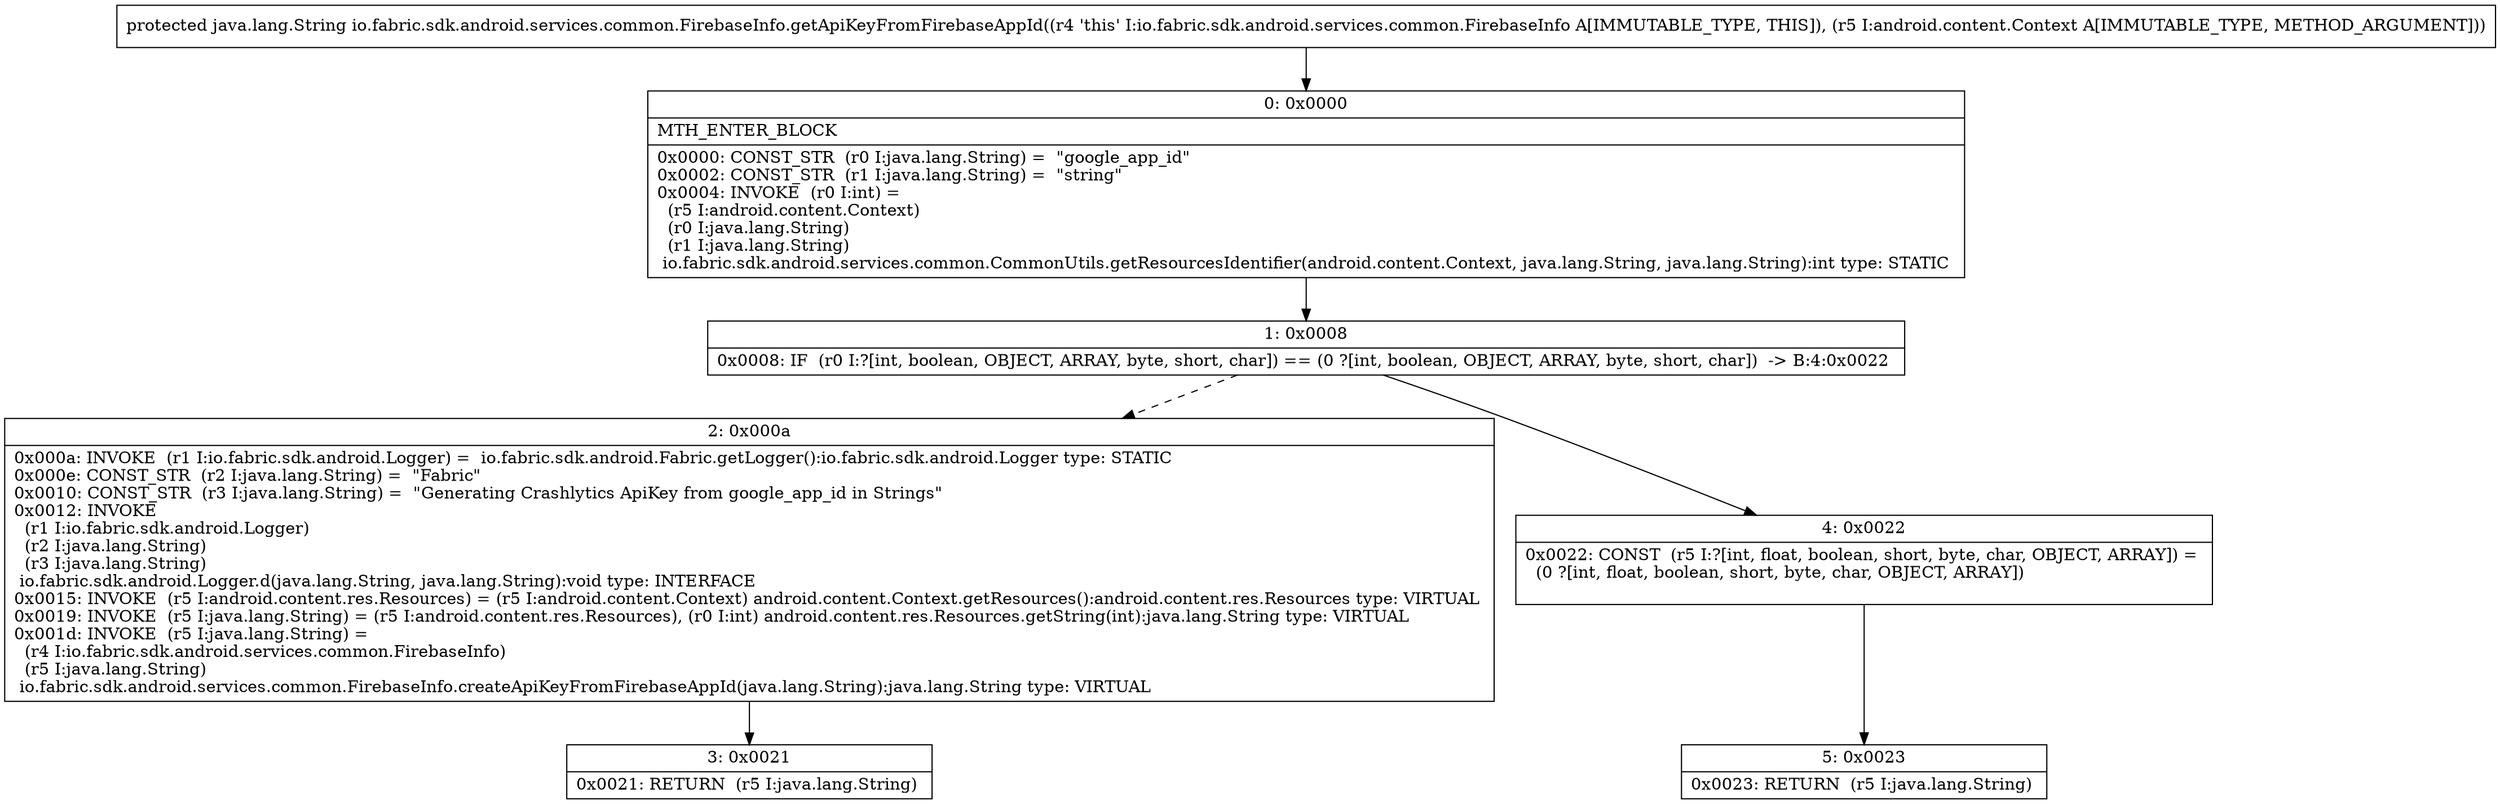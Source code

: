 digraph "CFG forio.fabric.sdk.android.services.common.FirebaseInfo.getApiKeyFromFirebaseAppId(Landroid\/content\/Context;)Ljava\/lang\/String;" {
Node_0 [shape=record,label="{0\:\ 0x0000|MTH_ENTER_BLOCK\l|0x0000: CONST_STR  (r0 I:java.lang.String) =  \"google_app_id\" \l0x0002: CONST_STR  (r1 I:java.lang.String) =  \"string\" \l0x0004: INVOKE  (r0 I:int) = \l  (r5 I:android.content.Context)\l  (r0 I:java.lang.String)\l  (r1 I:java.lang.String)\l io.fabric.sdk.android.services.common.CommonUtils.getResourcesIdentifier(android.content.Context, java.lang.String, java.lang.String):int type: STATIC \l}"];
Node_1 [shape=record,label="{1\:\ 0x0008|0x0008: IF  (r0 I:?[int, boolean, OBJECT, ARRAY, byte, short, char]) == (0 ?[int, boolean, OBJECT, ARRAY, byte, short, char])  \-\> B:4:0x0022 \l}"];
Node_2 [shape=record,label="{2\:\ 0x000a|0x000a: INVOKE  (r1 I:io.fabric.sdk.android.Logger) =  io.fabric.sdk.android.Fabric.getLogger():io.fabric.sdk.android.Logger type: STATIC \l0x000e: CONST_STR  (r2 I:java.lang.String) =  \"Fabric\" \l0x0010: CONST_STR  (r3 I:java.lang.String) =  \"Generating Crashlytics ApiKey from google_app_id in Strings\" \l0x0012: INVOKE  \l  (r1 I:io.fabric.sdk.android.Logger)\l  (r2 I:java.lang.String)\l  (r3 I:java.lang.String)\l io.fabric.sdk.android.Logger.d(java.lang.String, java.lang.String):void type: INTERFACE \l0x0015: INVOKE  (r5 I:android.content.res.Resources) = (r5 I:android.content.Context) android.content.Context.getResources():android.content.res.Resources type: VIRTUAL \l0x0019: INVOKE  (r5 I:java.lang.String) = (r5 I:android.content.res.Resources), (r0 I:int) android.content.res.Resources.getString(int):java.lang.String type: VIRTUAL \l0x001d: INVOKE  (r5 I:java.lang.String) = \l  (r4 I:io.fabric.sdk.android.services.common.FirebaseInfo)\l  (r5 I:java.lang.String)\l io.fabric.sdk.android.services.common.FirebaseInfo.createApiKeyFromFirebaseAppId(java.lang.String):java.lang.String type: VIRTUAL \l}"];
Node_3 [shape=record,label="{3\:\ 0x0021|0x0021: RETURN  (r5 I:java.lang.String) \l}"];
Node_4 [shape=record,label="{4\:\ 0x0022|0x0022: CONST  (r5 I:?[int, float, boolean, short, byte, char, OBJECT, ARRAY]) = \l  (0 ?[int, float, boolean, short, byte, char, OBJECT, ARRAY])\l \l}"];
Node_5 [shape=record,label="{5\:\ 0x0023|0x0023: RETURN  (r5 I:java.lang.String) \l}"];
MethodNode[shape=record,label="{protected java.lang.String io.fabric.sdk.android.services.common.FirebaseInfo.getApiKeyFromFirebaseAppId((r4 'this' I:io.fabric.sdk.android.services.common.FirebaseInfo A[IMMUTABLE_TYPE, THIS]), (r5 I:android.content.Context A[IMMUTABLE_TYPE, METHOD_ARGUMENT])) }"];
MethodNode -> Node_0;
Node_0 -> Node_1;
Node_1 -> Node_2[style=dashed];
Node_1 -> Node_4;
Node_2 -> Node_3;
Node_4 -> Node_5;
}

